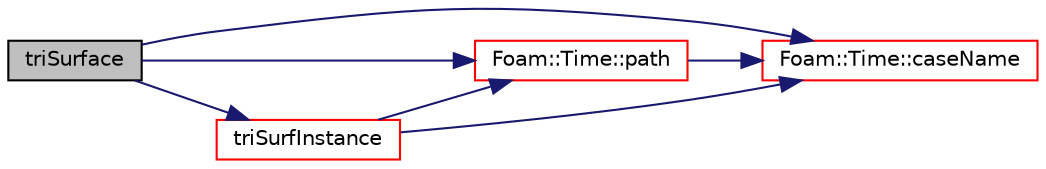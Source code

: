 digraph "triSurface"
{
  bgcolor="transparent";
  edge [fontname="Helvetica",fontsize="10",labelfontname="Helvetica",labelfontsize="10"];
  node [fontname="Helvetica",fontsize="10",shape=record];
  rankdir="LR";
  Node1 [label="triSurface",height=0.2,width=0.4,color="black", fillcolor="grey75", style="filled", fontcolor="black"];
  Node1 -> Node2 [color="midnightblue",fontsize="10",style="solid",fontname="Helvetica"];
  Node2 [label="Foam::Time::caseName",height=0.2,width=0.4,color="red",URL="$a02683.html#a46edf6b683124eaa2ad223be958c7959",tooltip="Return case name. "];
  Node1 -> Node3 [color="midnightblue",fontsize="10",style="solid",fontname="Helvetica"];
  Node3 [label="Foam::Time::path",height=0.2,width=0.4,color="red",URL="$a02683.html#a2db7691b348697844893a04d3110e3d5",tooltip="Return path. "];
  Node3 -> Node2 [color="midnightblue",fontsize="10",style="solid",fontname="Helvetica"];
  Node1 -> Node4 [color="midnightblue",fontsize="10",style="solid",fontname="Helvetica"];
  Node4 [label="triSurfInstance",height=0.2,width=0.4,color="red",URL="$a02758.html#a1ab8d8beae9ae13c09674c78df71224a",tooltip="Name of triSurface directory to use. "];
  Node4 -> Node2 [color="midnightblue",fontsize="10",style="solid",fontname="Helvetica"];
  Node4 -> Node3 [color="midnightblue",fontsize="10",style="solid",fontname="Helvetica"];
}
